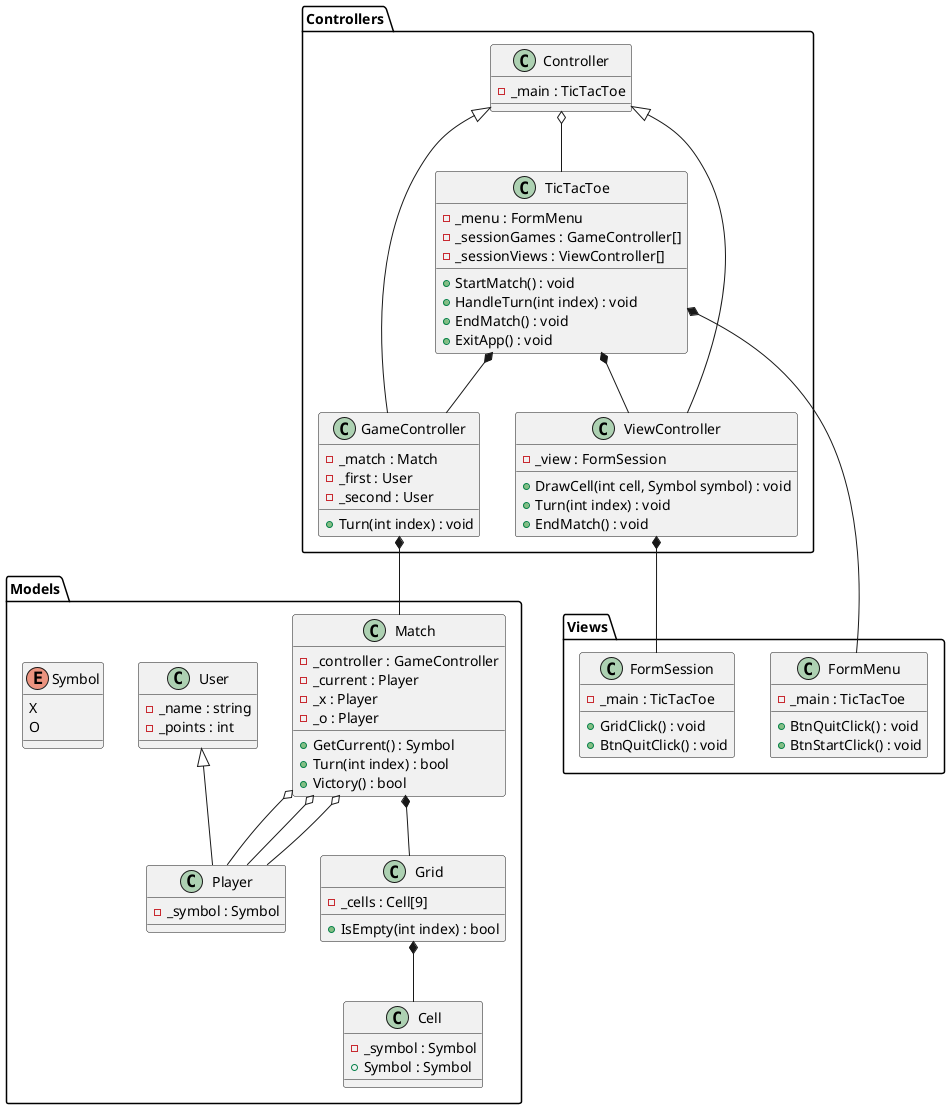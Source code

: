 @startuml

package "Controllers" {
    class TicTacToe{
    - _menu : FormMenu
    - _sessionGames : GameController[]
    - _sessionViews : ViewController[]
    + StartMatch() : void
    + HandleTurn(int index) : void
    + EndMatch() : void
    + ExitApp() : void
    }
    class Controller {
    - _main : TicTacToe
    }
    class GameController extends Controller{
    - _match : Match
    - _first : User
    - _second : User
    + Turn(int index) : void
    }
    class ViewController extends Controller{
    - _view : FormSession
    + DrawCell(int cell, Symbol symbol) : void
    + Turn(int index) : void
    + EndMatch() : void
    }
}

package "Models" {
    class Grid{
      - _cells : Cell[9]
      + IsEmpty(int index) : bool
    }
    class Cell {
     - _symbol : Symbol
     + Symbol : Symbol
    }
    class Match{
    - _controller : GameController
    - _current : Player
    - _x : Player
    - _o : Player
    + GetCurrent() : Symbol
    + Turn(int index) : bool
    + Victory() : bool
    }
    class Player extends User {
    - _symbol : Symbol
    }
    enum Symbol{
    X 
    O
    }
    class User {
    - _name : string
    - _points : int
    }
}

package "Views" {
    class "FormMenu" {
    - _main : TicTacToe
    + BtnQuitClick() : void
    + BtnStartClick() : void
    }
    class "FormSession" {
    - _main : TicTacToe
    + GridClick() : void
    + BtnQuitClick() : void
    }
}

TicTacToe *-- GameController
TicTacToe *-- ViewController
TicTacToe  *--  FormMenu

Match *-- Grid 
Grid  *--  Cell
GameController *-- Match
ViewController  *--  FormSession
Controller o-- TicTacToe
Match o-- Player
Match o-- Player
Match o-- Player

@enduml